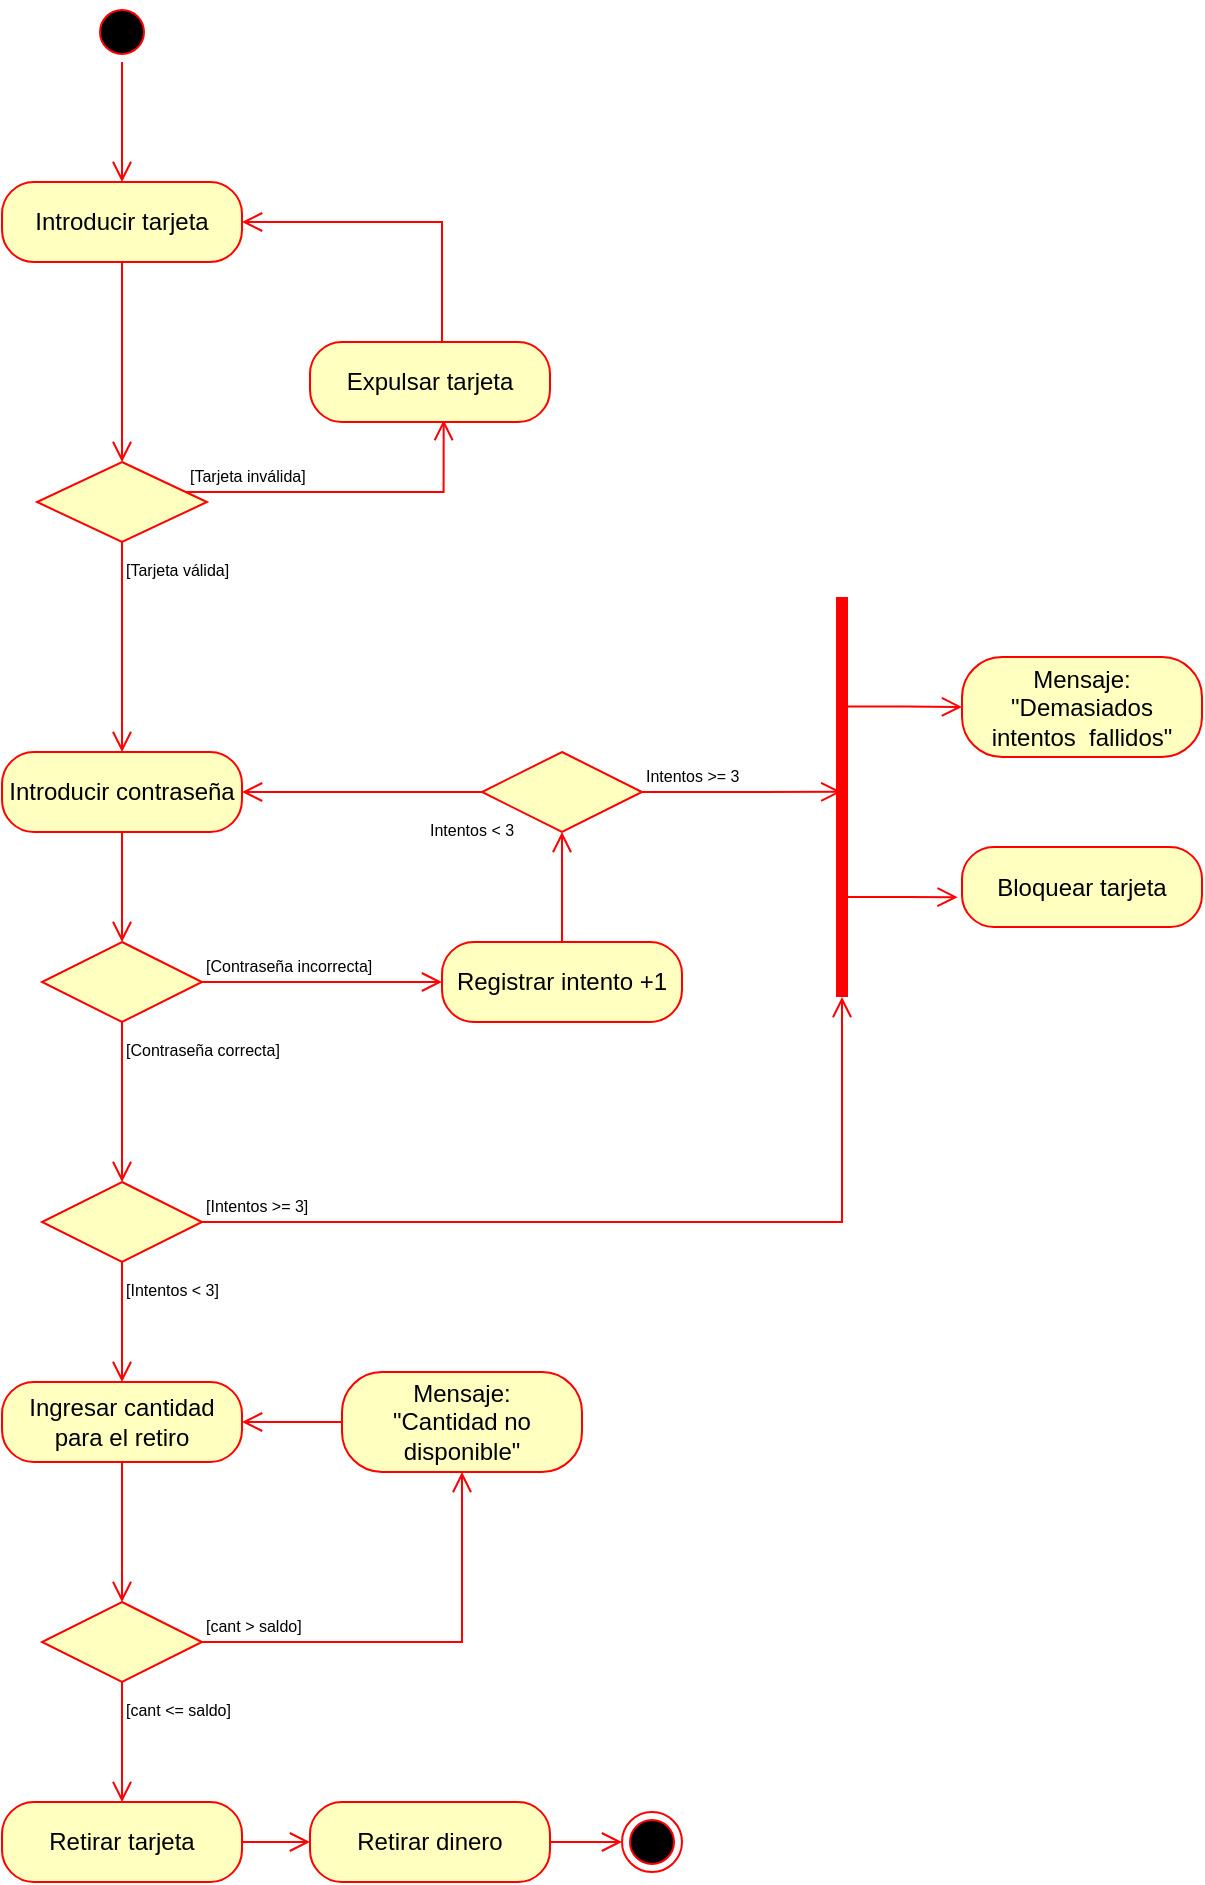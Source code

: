 <mxfile version="27.0.8">
  <diagram name="Página-1" id="RibSf23np1vOqyg8qmN7">
    <mxGraphModel dx="1303" dy="598" grid="1" gridSize="10" guides="1" tooltips="1" connect="1" arrows="1" fold="1" page="1" pageScale="1" pageWidth="827" pageHeight="1169" math="0" shadow="0">
      <root>
        <mxCell id="0" />
        <mxCell id="1" parent="0" />
        <mxCell id="wdcKyTHdO8q3gPyHCcQ0-23" value="" style="ellipse;html=1;shape=startState;fillColor=#000000;strokeColor=#ff0000;" vertex="1" parent="1">
          <mxGeometry x="95" y="110" width="30" height="30" as="geometry" />
        </mxCell>
        <mxCell id="wdcKyTHdO8q3gPyHCcQ0-24" value="" style="edgeStyle=orthogonalEdgeStyle;html=1;verticalAlign=bottom;endArrow=open;endSize=8;strokeColor=#ff0000;rounded=0;entryX=0.5;entryY=0;entryDx=0;entryDy=0;" edge="1" source="wdcKyTHdO8q3gPyHCcQ0-23" parent="1" target="wdcKyTHdO8q3gPyHCcQ0-25">
          <mxGeometry relative="1" as="geometry">
            <mxPoint x="110" y="200" as="targetPoint" />
          </mxGeometry>
        </mxCell>
        <mxCell id="wdcKyTHdO8q3gPyHCcQ0-25" value="Introducir tarjeta" style="rounded=1;whiteSpace=wrap;html=1;arcSize=40;fontColor=#000000;fillColor=#ffffc0;strokeColor=#ff0000;" vertex="1" parent="1">
          <mxGeometry x="50" y="200" width="120" height="40" as="geometry" />
        </mxCell>
        <mxCell id="wdcKyTHdO8q3gPyHCcQ0-26" value="" style="edgeStyle=orthogonalEdgeStyle;html=1;verticalAlign=bottom;endArrow=open;endSize=8;strokeColor=#ff0000;rounded=0;entryX=0.5;entryY=0;entryDx=0;entryDy=0;" edge="1" source="wdcKyTHdO8q3gPyHCcQ0-25" parent="1" target="wdcKyTHdO8q3gPyHCcQ0-27">
          <mxGeometry relative="1" as="geometry">
            <mxPoint x="110" y="300" as="targetPoint" />
          </mxGeometry>
        </mxCell>
        <mxCell id="wdcKyTHdO8q3gPyHCcQ0-27" value="" style="rhombus;whiteSpace=wrap;html=1;fontColor=#000000;fillColor=#ffffc0;strokeColor=#ff0000;" vertex="1" parent="1">
          <mxGeometry x="67.5" y="340" width="85" height="40" as="geometry" />
        </mxCell>
        <mxCell id="wdcKyTHdO8q3gPyHCcQ0-28" value="&lt;font style=&quot;font-size: 8px;&quot;&gt;[Tarjeta inválida]&lt;/font&gt;" style="edgeStyle=orthogonalEdgeStyle;html=1;align=left;verticalAlign=bottom;endArrow=open;endSize=8;strokeColor=#ff0000;rounded=0;entryX=0.557;entryY=0.975;entryDx=0;entryDy=0;entryPerimeter=0;" edge="1" source="wdcKyTHdO8q3gPyHCcQ0-27" parent="1" target="wdcKyTHdO8q3gPyHCcQ0-30">
          <mxGeometry x="-1" relative="1" as="geometry">
            <mxPoint x="270" y="320" as="targetPoint" />
            <Array as="points">
              <mxPoint x="271" y="355" />
            </Array>
          </mxGeometry>
        </mxCell>
        <mxCell id="wdcKyTHdO8q3gPyHCcQ0-29" value="&lt;font style=&quot;font-size: 8px;&quot;&gt;[Tarjeta válida]&lt;/font&gt;" style="edgeStyle=orthogonalEdgeStyle;html=1;align=left;verticalAlign=top;endArrow=open;endSize=8;strokeColor=#ff0000;rounded=0;entryX=0.5;entryY=0;entryDx=0;entryDy=0;" edge="1" source="wdcKyTHdO8q3gPyHCcQ0-27" parent="1" target="wdcKyTHdO8q3gPyHCcQ0-33">
          <mxGeometry x="-1" relative="1" as="geometry">
            <mxPoint x="110" y="480" as="targetPoint" />
          </mxGeometry>
        </mxCell>
        <mxCell id="wdcKyTHdO8q3gPyHCcQ0-30" value="&lt;div&gt;Expulsar tarjeta&lt;/div&gt;" style="rounded=1;whiteSpace=wrap;html=1;arcSize=40;fontColor=#000000;fillColor=#ffffc0;strokeColor=#ff0000;" vertex="1" parent="1">
          <mxGeometry x="204" y="280" width="120" height="40" as="geometry" />
        </mxCell>
        <mxCell id="wdcKyTHdO8q3gPyHCcQ0-31" value="" style="edgeStyle=orthogonalEdgeStyle;html=1;verticalAlign=bottom;endArrow=open;endSize=8;strokeColor=#ff0000;rounded=0;entryX=1;entryY=0.5;entryDx=0;entryDy=0;" edge="1" source="wdcKyTHdO8q3gPyHCcQ0-30" parent="1" target="wdcKyTHdO8q3gPyHCcQ0-25">
          <mxGeometry relative="1" as="geometry">
            <mxPoint x="190" y="250" as="targetPoint" />
            <Array as="points">
              <mxPoint x="270" y="220" />
            </Array>
          </mxGeometry>
        </mxCell>
        <mxCell id="wdcKyTHdO8q3gPyHCcQ0-33" value="Introducir contraseña" style="rounded=1;whiteSpace=wrap;html=1;arcSize=40;fontColor=#000000;fillColor=#ffffc0;strokeColor=#ff0000;" vertex="1" parent="1">
          <mxGeometry x="50" y="485" width="120" height="40" as="geometry" />
        </mxCell>
        <mxCell id="wdcKyTHdO8q3gPyHCcQ0-34" value="" style="edgeStyle=orthogonalEdgeStyle;html=1;verticalAlign=bottom;endArrow=open;endSize=8;strokeColor=#ff0000;rounded=0;entryX=0.5;entryY=0;entryDx=0;entryDy=0;" edge="1" source="wdcKyTHdO8q3gPyHCcQ0-33" parent="1" target="wdcKyTHdO8q3gPyHCcQ0-35">
          <mxGeometry relative="1" as="geometry">
            <mxPoint x="110" y="585" as="targetPoint" />
          </mxGeometry>
        </mxCell>
        <mxCell id="wdcKyTHdO8q3gPyHCcQ0-35" value="" style="rhombus;whiteSpace=wrap;html=1;fontColor=#000000;fillColor=#ffffc0;strokeColor=#ff0000;" vertex="1" parent="1">
          <mxGeometry x="70" y="580" width="80" height="40" as="geometry" />
        </mxCell>
        <mxCell id="wdcKyTHdO8q3gPyHCcQ0-36" value="&lt;font style=&quot;font-size: 8px;&quot;&gt;[Contraseña incorrecta]&lt;/font&gt;" style="edgeStyle=orthogonalEdgeStyle;html=1;align=left;verticalAlign=bottom;endArrow=open;endSize=8;strokeColor=#ff0000;rounded=0;entryX=0;entryY=0.5;entryDx=0;entryDy=0;" edge="1" source="wdcKyTHdO8q3gPyHCcQ0-35" parent="1" target="wdcKyTHdO8q3gPyHCcQ0-39">
          <mxGeometry x="-1" relative="1" as="geometry">
            <mxPoint x="280" y="600" as="targetPoint" />
          </mxGeometry>
        </mxCell>
        <mxCell id="wdcKyTHdO8q3gPyHCcQ0-37" value="&lt;font style=&quot;font-size: 8px;&quot;&gt;[Contraseña correcta]&lt;/font&gt;" style="edgeStyle=orthogonalEdgeStyle;html=1;align=left;verticalAlign=top;endArrow=open;endSize=8;strokeColor=#ff0000;rounded=0;entryX=0.5;entryY=0;entryDx=0;entryDy=0;" edge="1" source="wdcKyTHdO8q3gPyHCcQ0-35" parent="1" target="wdcKyTHdO8q3gPyHCcQ0-53">
          <mxGeometry x="-1" relative="1" as="geometry">
            <mxPoint x="110" y="685" as="targetPoint" />
          </mxGeometry>
        </mxCell>
        <mxCell id="wdcKyTHdO8q3gPyHCcQ0-39" value="Registrar intento +1" style="rounded=1;whiteSpace=wrap;html=1;arcSize=40;fontColor=#000000;fillColor=#ffffc0;strokeColor=#ff0000;" vertex="1" parent="1">
          <mxGeometry x="270" y="580" width="120" height="40" as="geometry" />
        </mxCell>
        <mxCell id="wdcKyTHdO8q3gPyHCcQ0-40" value="" style="edgeStyle=orthogonalEdgeStyle;html=1;verticalAlign=bottom;endArrow=open;endSize=8;strokeColor=#ff0000;rounded=0;entryX=0.5;entryY=1;entryDx=0;entryDy=0;" edge="1" source="wdcKyTHdO8q3gPyHCcQ0-39" parent="1" target="wdcKyTHdO8q3gPyHCcQ0-41">
          <mxGeometry relative="1" as="geometry">
            <mxPoint x="420" y="570" as="targetPoint" />
          </mxGeometry>
        </mxCell>
        <mxCell id="wdcKyTHdO8q3gPyHCcQ0-41" value="" style="rhombus;whiteSpace=wrap;html=1;fontColor=#000000;fillColor=#ffffc0;strokeColor=#ff0000;" vertex="1" parent="1">
          <mxGeometry x="290" y="485" width="80" height="40" as="geometry" />
        </mxCell>
        <mxCell id="wdcKyTHdO8q3gPyHCcQ0-42" value="&lt;font style=&quot;font-size: 8px;&quot;&gt;Intentos &amp;gt;= 3&lt;/font&gt;" style="edgeStyle=orthogonalEdgeStyle;html=1;align=left;verticalAlign=bottom;endArrow=open;endSize=8;strokeColor=#ff0000;rounded=0;entryX=0.513;entryY=0.467;entryDx=0;entryDy=0;entryPerimeter=0;" edge="1" source="wdcKyTHdO8q3gPyHCcQ0-41" parent="1" target="wdcKyTHdO8q3gPyHCcQ0-45">
          <mxGeometry x="-1" relative="1" as="geometry">
            <mxPoint x="590" y="505" as="targetPoint" />
          </mxGeometry>
        </mxCell>
        <mxCell id="wdcKyTHdO8q3gPyHCcQ0-43" value="&lt;font style=&quot;font-size: 8px;&quot;&gt;Intentos &amp;lt; 3&lt;/font&gt;" style="edgeStyle=orthogonalEdgeStyle;html=1;align=left;verticalAlign=top;endArrow=open;endSize=8;strokeColor=#ff0000;rounded=0;entryX=1;entryY=0.5;entryDx=0;entryDy=0;" edge="1" source="wdcKyTHdO8q3gPyHCcQ0-41" parent="1" target="wdcKyTHdO8q3gPyHCcQ0-33">
          <mxGeometry x="-0.524" y="5" relative="1" as="geometry">
            <mxPoint x="170" y="502.5" as="targetPoint" />
            <mxPoint as="offset" />
          </mxGeometry>
        </mxCell>
        <mxCell id="wdcKyTHdO8q3gPyHCcQ0-44" value="&lt;div&gt;Mensaje:&lt;br&gt;&quot;Demasiados intentos&amp;nbsp; fallidos&quot;&lt;/div&gt;" style="rounded=1;whiteSpace=wrap;html=1;arcSize=40;fontColor=#000000;fillColor=#ffffc0;strokeColor=#ff0000;" vertex="1" parent="1">
          <mxGeometry x="530" y="437.5" width="120" height="50" as="geometry" />
        </mxCell>
        <mxCell id="wdcKyTHdO8q3gPyHCcQ0-45" value="" style="shape=line;html=1;strokeWidth=6;strokeColor=#ff0000;rotation=-90;" vertex="1" parent="1">
          <mxGeometry x="370" y="502.5" width="200" height="10" as="geometry" />
        </mxCell>
        <mxCell id="wdcKyTHdO8q3gPyHCcQ0-46" value="" style="edgeStyle=orthogonalEdgeStyle;html=1;verticalAlign=bottom;endArrow=open;endSize=8;strokeColor=#ff0000;rounded=0;entryX=0;entryY=0.5;entryDx=0;entryDy=0;exitX=0.726;exitY=0.442;exitDx=0;exitDy=0;exitPerimeter=0;" edge="1" source="wdcKyTHdO8q3gPyHCcQ0-45" parent="1" target="wdcKyTHdO8q3gPyHCcQ0-44">
          <mxGeometry relative="1" as="geometry">
            <mxPoint x="410" y="602.5" as="targetPoint" />
            <mxPoint x="480" y="462.5" as="sourcePoint" />
          </mxGeometry>
        </mxCell>
        <mxCell id="wdcKyTHdO8q3gPyHCcQ0-51" value="" style="edgeStyle=orthogonalEdgeStyle;html=1;verticalAlign=bottom;endArrow=open;endSize=8;strokeColor=#ff0000;rounded=0;exitX=0.25;exitY=0.5;exitDx=0;exitDy=0;exitPerimeter=0;entryX=-0.018;entryY=0.628;entryDx=0;entryDy=0;entryPerimeter=0;" edge="1" parent="1" source="wdcKyTHdO8q3gPyHCcQ0-45" target="wdcKyTHdO8q3gPyHCcQ0-52">
          <mxGeometry relative="1" as="geometry">
            <mxPoint x="530" y="557.5" as="targetPoint" />
            <mxPoint x="510" y="452.5" as="sourcePoint" />
          </mxGeometry>
        </mxCell>
        <mxCell id="wdcKyTHdO8q3gPyHCcQ0-52" value="Bloquear tarjeta" style="rounded=1;whiteSpace=wrap;html=1;arcSize=40;fontColor=#000000;fillColor=#ffffc0;strokeColor=#ff0000;" vertex="1" parent="1">
          <mxGeometry x="530" y="532.5" width="120" height="40" as="geometry" />
        </mxCell>
        <mxCell id="wdcKyTHdO8q3gPyHCcQ0-53" value="" style="rhombus;whiteSpace=wrap;html=1;fontColor=#000000;fillColor=#ffffc0;strokeColor=#ff0000;" vertex="1" parent="1">
          <mxGeometry x="70" y="700" width="80" height="40" as="geometry" />
        </mxCell>
        <mxCell id="wdcKyTHdO8q3gPyHCcQ0-54" value="&lt;font style=&quot;font-size: 8px;&quot;&gt;[Intentos &amp;gt;= 3]&lt;/font&gt;" style="edgeStyle=orthogonalEdgeStyle;html=1;align=left;verticalAlign=bottom;endArrow=open;endSize=8;strokeColor=#ff0000;rounded=0;entryX=0;entryY=0.5;entryDx=0;entryDy=0;entryPerimeter=0;" edge="1" source="wdcKyTHdO8q3gPyHCcQ0-53" parent="1" target="wdcKyTHdO8q3gPyHCcQ0-45">
          <mxGeometry x="-1" relative="1" as="geometry">
            <mxPoint x="250" y="710" as="targetPoint" />
          </mxGeometry>
        </mxCell>
        <mxCell id="wdcKyTHdO8q3gPyHCcQ0-55" value="&lt;font style=&quot;font-size: 8px;&quot;&gt;[Intentos &amp;lt; 3]&lt;/font&gt;" style="edgeStyle=orthogonalEdgeStyle;html=1;align=left;verticalAlign=top;endArrow=open;endSize=8;strokeColor=#ff0000;rounded=0;entryX=0.5;entryY=0;entryDx=0;entryDy=0;" edge="1" source="wdcKyTHdO8q3gPyHCcQ0-53" parent="1" target="wdcKyTHdO8q3gPyHCcQ0-57">
          <mxGeometry x="-1" relative="1" as="geometry">
            <mxPoint x="110" y="790" as="targetPoint" />
          </mxGeometry>
        </mxCell>
        <mxCell id="wdcKyTHdO8q3gPyHCcQ0-57" value="Ingresar cantidad para el retiro" style="rounded=1;whiteSpace=wrap;html=1;arcSize=40;fontColor=#000000;fillColor=#ffffc0;strokeColor=#ff0000;" vertex="1" parent="1">
          <mxGeometry x="50" y="800" width="120" height="40" as="geometry" />
        </mxCell>
        <mxCell id="wdcKyTHdO8q3gPyHCcQ0-58" value="" style="edgeStyle=orthogonalEdgeStyle;html=1;verticalAlign=bottom;endArrow=open;endSize=8;strokeColor=#ff0000;rounded=0;entryX=0.5;entryY=0;entryDx=0;entryDy=0;" edge="1" source="wdcKyTHdO8q3gPyHCcQ0-57" parent="1" target="wdcKyTHdO8q3gPyHCcQ0-59">
          <mxGeometry relative="1" as="geometry">
            <mxPoint x="110" y="900" as="targetPoint" />
          </mxGeometry>
        </mxCell>
        <mxCell id="wdcKyTHdO8q3gPyHCcQ0-59" value="" style="rhombus;whiteSpace=wrap;html=1;fontColor=#000000;fillColor=#ffffc0;strokeColor=#ff0000;" vertex="1" parent="1">
          <mxGeometry x="70" y="910" width="80" height="40" as="geometry" />
        </mxCell>
        <mxCell id="wdcKyTHdO8q3gPyHCcQ0-60" value="&lt;font style=&quot;font-size: 8px;&quot;&gt;[cant &amp;gt; saldo]&lt;/font&gt;" style="edgeStyle=orthogonalEdgeStyle;html=1;align=left;verticalAlign=bottom;endArrow=open;endSize=8;strokeColor=#ff0000;rounded=0;entryX=0.5;entryY=1;entryDx=0;entryDy=0;" edge="1" source="wdcKyTHdO8q3gPyHCcQ0-59" parent="1" target="wdcKyTHdO8q3gPyHCcQ0-63">
          <mxGeometry x="-1" relative="1" as="geometry">
            <mxPoint x="250" y="930" as="targetPoint" />
          </mxGeometry>
        </mxCell>
        <mxCell id="wdcKyTHdO8q3gPyHCcQ0-61" value="&lt;font style=&quot;font-size: 8px;&quot;&gt;[cant &amp;lt;= saldo]&lt;/font&gt;" style="edgeStyle=orthogonalEdgeStyle;html=1;align=left;verticalAlign=top;endArrow=open;endSize=8;strokeColor=#ff0000;rounded=0;entryX=0.5;entryY=0;entryDx=0;entryDy=0;" edge="1" source="wdcKyTHdO8q3gPyHCcQ0-59" parent="1" target="wdcKyTHdO8q3gPyHCcQ0-65">
          <mxGeometry x="-1" relative="1" as="geometry">
            <mxPoint x="110" y="1010" as="targetPoint" />
          </mxGeometry>
        </mxCell>
        <mxCell id="wdcKyTHdO8q3gPyHCcQ0-63" value="&lt;div&gt;Mensaje:&lt;/div&gt;&lt;div&gt;&quot;Cantidad no disponible&quot;&lt;/div&gt;" style="rounded=1;whiteSpace=wrap;html=1;arcSize=40;fontColor=#000000;fillColor=#ffffc0;strokeColor=#ff0000;" vertex="1" parent="1">
          <mxGeometry x="220" y="795" width="120" height="50" as="geometry" />
        </mxCell>
        <mxCell id="wdcKyTHdO8q3gPyHCcQ0-64" value="" style="edgeStyle=orthogonalEdgeStyle;html=1;verticalAlign=bottom;endArrow=open;endSize=8;strokeColor=#ff0000;rounded=0;entryX=1;entryY=0.5;entryDx=0;entryDy=0;" edge="1" source="wdcKyTHdO8q3gPyHCcQ0-63" parent="1" target="wdcKyTHdO8q3gPyHCcQ0-57">
          <mxGeometry relative="1" as="geometry">
            <mxPoint x="280" y="940" as="targetPoint" />
          </mxGeometry>
        </mxCell>
        <mxCell id="wdcKyTHdO8q3gPyHCcQ0-65" value="Retirar tarjeta" style="rounded=1;whiteSpace=wrap;html=1;arcSize=40;fontColor=#000000;fillColor=#ffffc0;strokeColor=#ff0000;" vertex="1" parent="1">
          <mxGeometry x="50" y="1010" width="120" height="40" as="geometry" />
        </mxCell>
        <mxCell id="wdcKyTHdO8q3gPyHCcQ0-66" value="" style="edgeStyle=orthogonalEdgeStyle;html=1;verticalAlign=bottom;endArrow=open;endSize=8;strokeColor=#ff0000;rounded=0;entryX=0;entryY=0.5;entryDx=0;entryDy=0;" edge="1" source="wdcKyTHdO8q3gPyHCcQ0-65" parent="1" target="wdcKyTHdO8q3gPyHCcQ0-68">
          <mxGeometry relative="1" as="geometry">
            <mxPoint x="290" y="1030" as="targetPoint" />
          </mxGeometry>
        </mxCell>
        <mxCell id="wdcKyTHdO8q3gPyHCcQ0-68" value="Retirar dinero" style="rounded=1;whiteSpace=wrap;html=1;arcSize=40;fontColor=#000000;fillColor=#ffffc0;strokeColor=#ff0000;" vertex="1" parent="1">
          <mxGeometry x="204" y="1010" width="120" height="40" as="geometry" />
        </mxCell>
        <mxCell id="wdcKyTHdO8q3gPyHCcQ0-69" value="" style="edgeStyle=orthogonalEdgeStyle;html=1;verticalAlign=bottom;endArrow=open;endSize=8;strokeColor=#ff0000;rounded=0;entryX=0;entryY=0.5;entryDx=0;entryDy=0;" edge="1" source="wdcKyTHdO8q3gPyHCcQ0-68" parent="1" target="wdcKyTHdO8q3gPyHCcQ0-70">
          <mxGeometry relative="1" as="geometry">
            <mxPoint x="360" y="1030" as="targetPoint" />
          </mxGeometry>
        </mxCell>
        <mxCell id="wdcKyTHdO8q3gPyHCcQ0-70" value="" style="ellipse;html=1;shape=endState;fillColor=#000000;strokeColor=#ff0000;" vertex="1" parent="1">
          <mxGeometry x="360" y="1015" width="30" height="30" as="geometry" />
        </mxCell>
      </root>
    </mxGraphModel>
  </diagram>
</mxfile>
